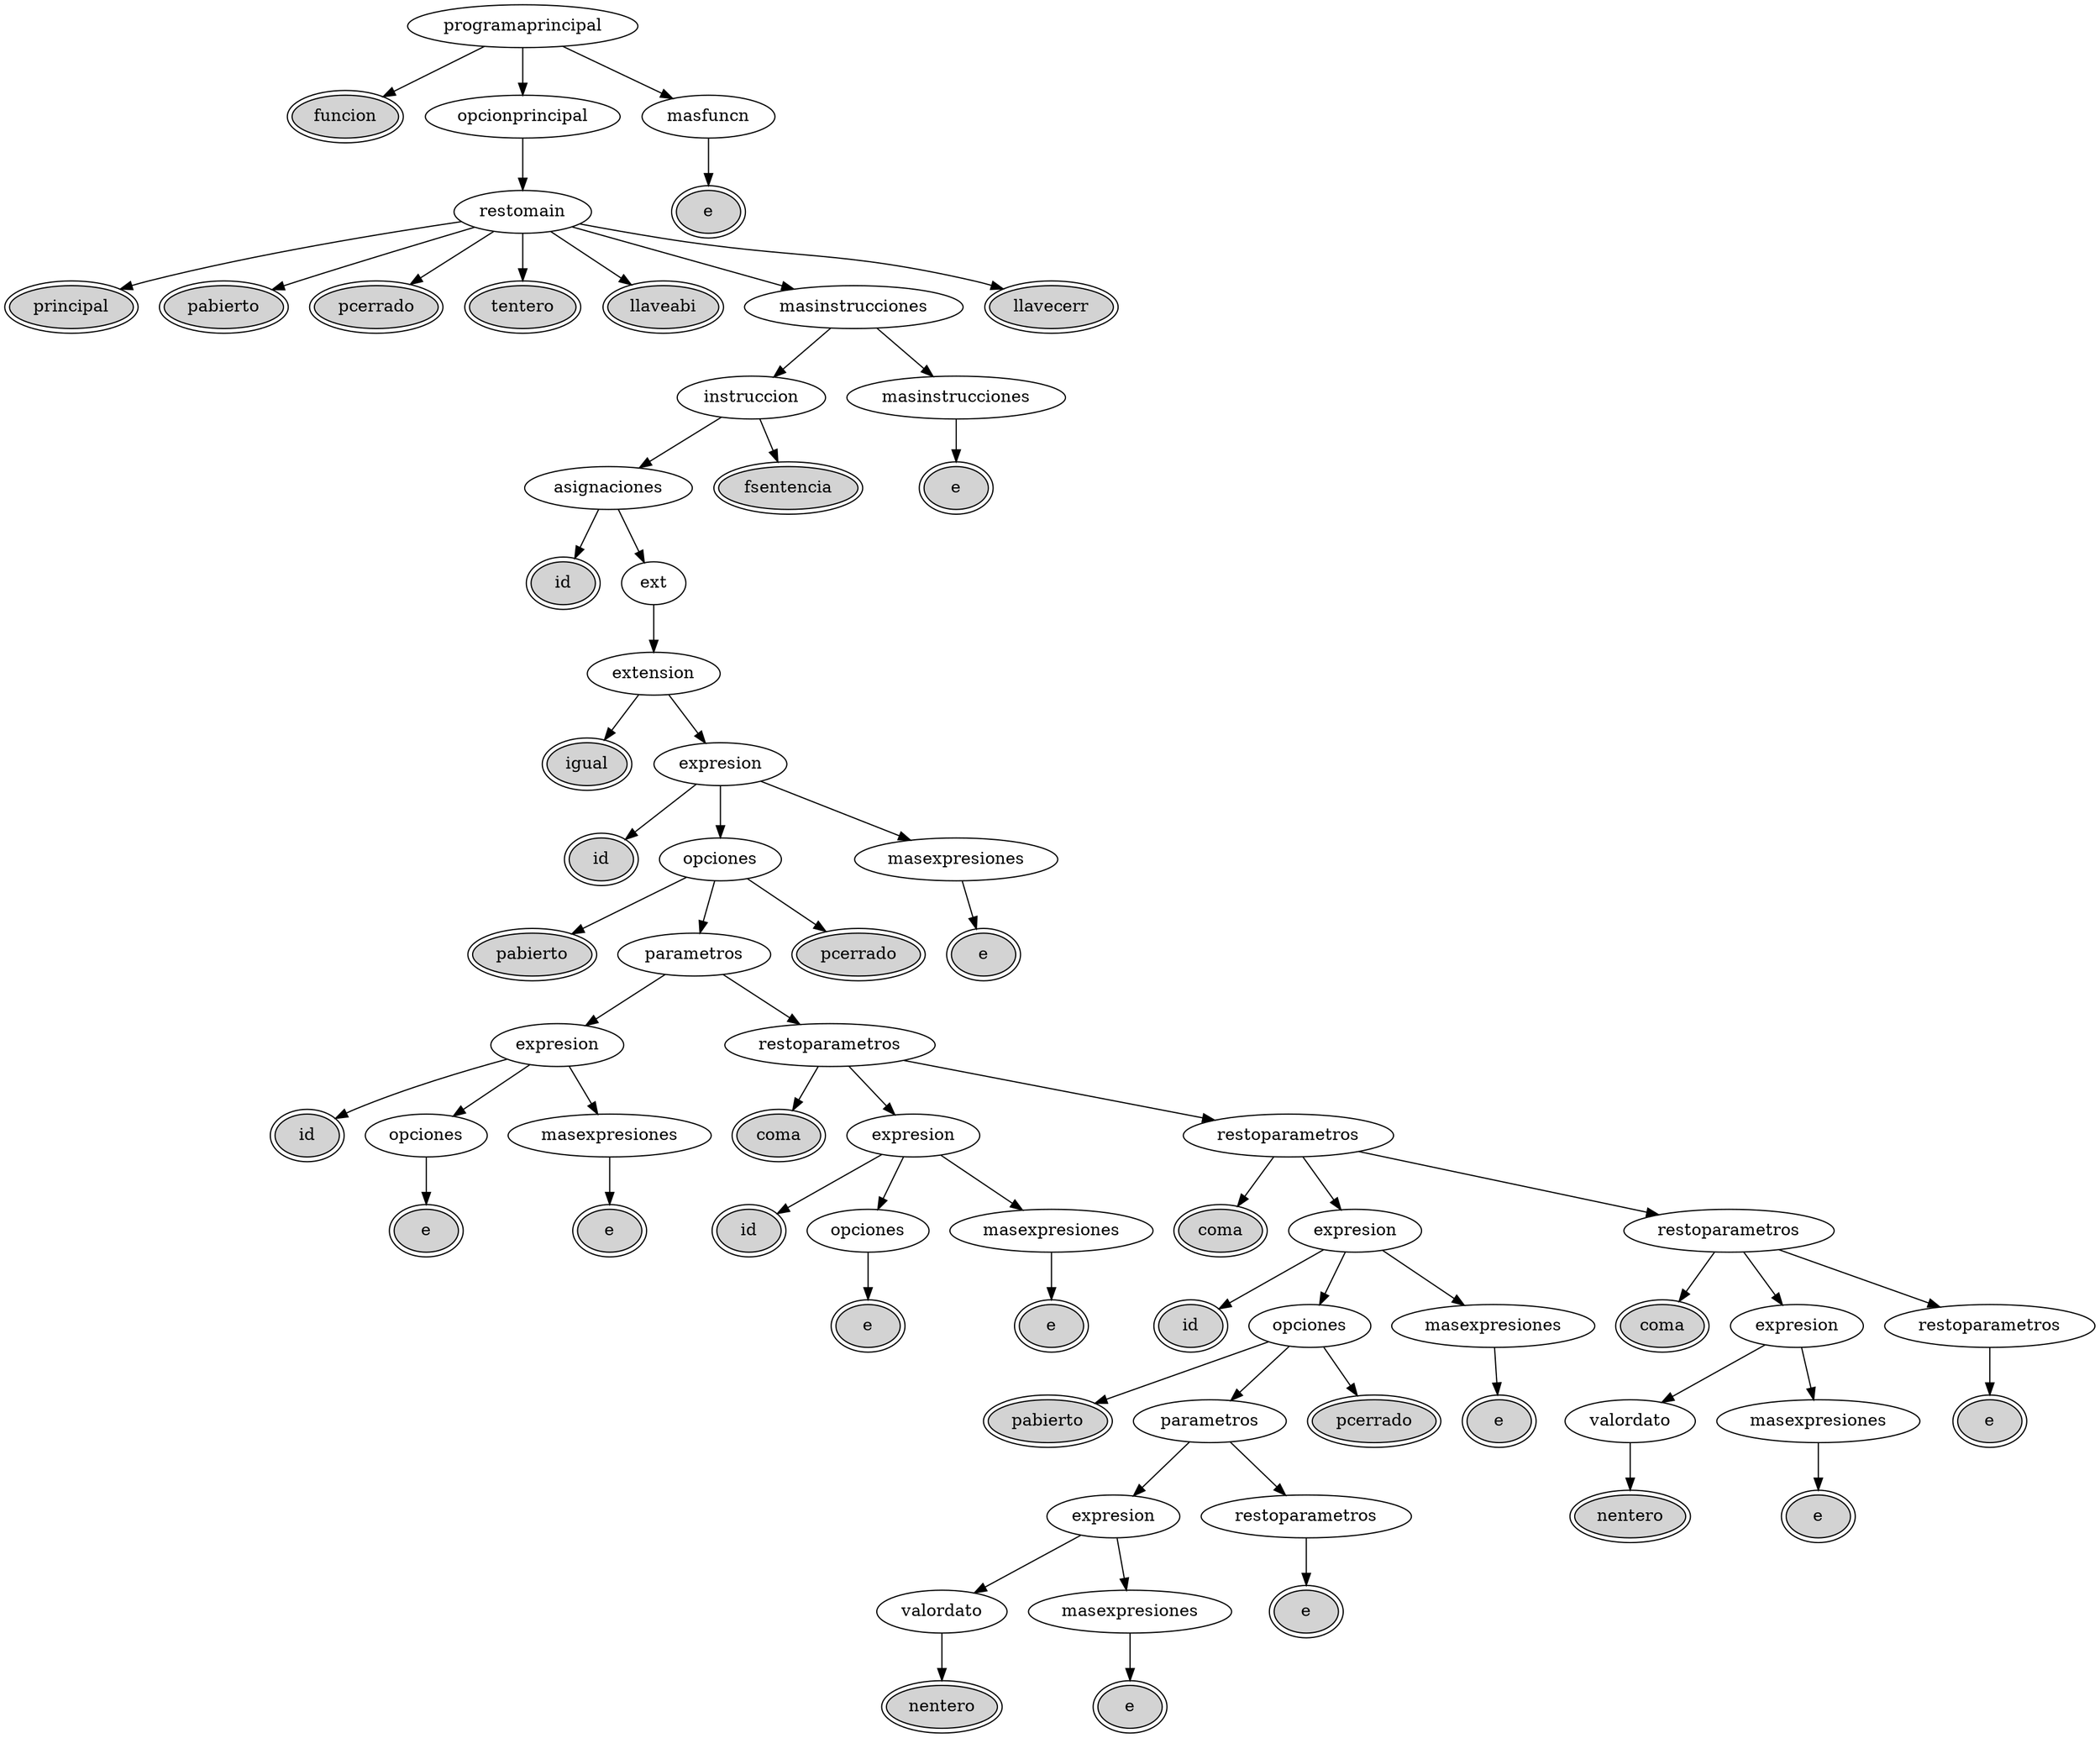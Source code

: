 digraph {
	1 [label=programaprincipal fillcolor=white style=filled]
	1 -> 2
	2 [label=funcion fillcolor=lightgrey peripheries=2 style=filled]
	1 -> 3
	3 [label=opcionprincipal fillcolor=white style=filled]
	3 -> 5
	5 [label=restomain fillcolor=white style=filled]
	5 -> 6
	6 [label=principal fillcolor=lightgrey peripheries=2 style=filled]
	5 -> 7
	7 [label=pabierto fillcolor=lightgrey peripheries=2 style=filled]
	5 -> 8
	8 [label=pcerrado fillcolor=lightgrey peripheries=2 style=filled]
	5 -> 9
	9 [label=tentero fillcolor=lightgrey peripheries=2 style=filled]
	5 -> 10
	10 [label=llaveabi fillcolor=lightgrey peripheries=2 style=filled]
	5 -> 11
	11 [label=masinstrucciones fillcolor=white style=filled]
	11 -> 13
	13 [label=instruccion fillcolor=white style=filled]
	13 -> 15
	15 [label=asignaciones fillcolor=white style=filled]
	15 -> 17
	17 [label=id fillcolor=lightgrey peripheries=2 style=filled]
	15 -> 18
	18 [label=ext fillcolor=white style=filled]
	18 -> 19
	19 [label=extension fillcolor=white style=filled]
	19 -> 20
	20 [label=igual fillcolor=lightgrey peripheries=2 style=filled]
	19 -> 21
	21 [label=expresion fillcolor=white style=filled]
	21 -> 22
	22 [label=id fillcolor=lightgrey peripheries=2 style=filled]
	21 -> 23
	23 [label=opciones fillcolor=white style=filled]
	23 -> 25
	25 [label=pabierto fillcolor=lightgrey peripheries=2 style=filled]
	23 -> 26
	26 [label=parametros fillcolor=white style=filled]
	26 -> 28
	28 [label=expresion fillcolor=white style=filled]
	28 -> 30
	30 [label=id fillcolor=lightgrey peripheries=2 style=filled]
	28 -> 31
	31 [label=opciones fillcolor=white style=filled]
	31 -> 33
	33 [label=e fillcolor=lightgrey peripheries=2 style=filled]
	28 -> 32
	32 [label=masexpresiones fillcolor=white style=filled]
	32 -> 34
	34 [label=e fillcolor=lightgrey peripheries=2 style=filled]
	26 -> 29
	29 [label=restoparametros fillcolor=white style=filled]
	29 -> 35
	35 [label=coma fillcolor=lightgrey peripheries=2 style=filled]
	29 -> 36
	36 [label=expresion fillcolor=white style=filled]
	36 -> 38
	38 [label=id fillcolor=lightgrey peripheries=2 style=filled]
	36 -> 39
	39 [label=opciones fillcolor=white style=filled]
	39 -> 41
	41 [label=e fillcolor=lightgrey peripheries=2 style=filled]
	36 -> 40
	40 [label=masexpresiones fillcolor=white style=filled]
	40 -> 42
	42 [label=e fillcolor=lightgrey peripheries=2 style=filled]
	29 -> 37
	37 [label=restoparametros fillcolor=white style=filled]
	37 -> 43
	43 [label=coma fillcolor=lightgrey peripheries=2 style=filled]
	37 -> 44
	44 [label=expresion fillcolor=white style=filled]
	44 -> 46
	46 [label=id fillcolor=lightgrey peripheries=2 style=filled]
	44 -> 47
	47 [label=opciones fillcolor=white style=filled]
	47 -> 49
	49 [label=pabierto fillcolor=lightgrey peripheries=2 style=filled]
	47 -> 50
	50 [label=parametros fillcolor=white style=filled]
	50 -> 52
	52 [label=expresion fillcolor=white style=filled]
	52 -> 54
	54 [label=valordato fillcolor=white style=filled]
	54 -> 56
	56 [label=nentero fillcolor=lightgrey peripheries=2 style=filled]
	52 -> 55
	55 [label=masexpresiones fillcolor=white style=filled]
	55 -> 57
	57 [label=e fillcolor=lightgrey peripheries=2 style=filled]
	50 -> 53
	53 [label=restoparametros fillcolor=white style=filled]
	53 -> 58
	58 [label=e fillcolor=lightgrey peripheries=2 style=filled]
	47 -> 51
	51 [label=pcerrado fillcolor=lightgrey peripheries=2 style=filled]
	44 -> 48
	48 [label=masexpresiones fillcolor=white style=filled]
	48 -> 59
	59 [label=e fillcolor=lightgrey peripheries=2 style=filled]
	37 -> 45
	45 [label=restoparametros fillcolor=white style=filled]
	45 -> 60
	60 [label=coma fillcolor=lightgrey peripheries=2 style=filled]
	45 -> 61
	61 [label=expresion fillcolor=white style=filled]
	61 -> 63
	63 [label=valordato fillcolor=white style=filled]
	63 -> 65
	65 [label=nentero fillcolor=lightgrey peripheries=2 style=filled]
	61 -> 64
	64 [label=masexpresiones fillcolor=white style=filled]
	64 -> 66
	66 [label=e fillcolor=lightgrey peripheries=2 style=filled]
	45 -> 62
	62 [label=restoparametros fillcolor=white style=filled]
	62 -> 67
	67 [label=e fillcolor=lightgrey peripheries=2 style=filled]
	23 -> 27
	27 [label=pcerrado fillcolor=lightgrey peripheries=2 style=filled]
	21 -> 24
	24 [label=masexpresiones fillcolor=white style=filled]
	24 -> 68
	68 [label=e fillcolor=lightgrey peripheries=2 style=filled]
	13 -> 16
	16 [label=fsentencia fillcolor=lightgrey peripheries=2 style=filled]
	11 -> 14
	14 [label=masinstrucciones fillcolor=white style=filled]
	14 -> 69
	69 [label=e fillcolor=lightgrey peripheries=2 style=filled]
	5 -> 12
	12 [label=llavecerr fillcolor=lightgrey peripheries=2 style=filled]
	1 -> 4
	4 [label=masfuncn fillcolor=white style=filled]
	4 -> 70
	70 [label=e fillcolor=lightgrey peripheries=2 style=filled]
}